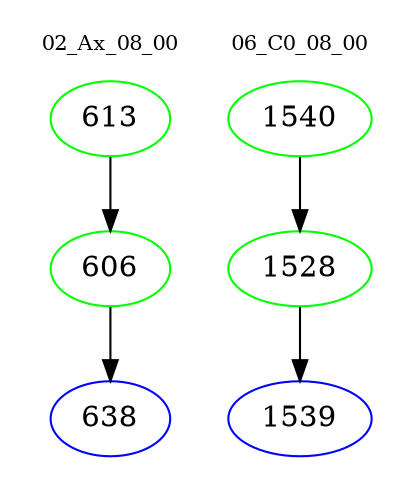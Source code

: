 digraph{
subgraph cluster_0 {
color = white
label = "02_Ax_08_00";
fontsize=10;
T0_613 [label="613", color="green"]
T0_613 -> T0_606 [color="black"]
T0_606 [label="606", color="green"]
T0_606 -> T0_638 [color="black"]
T0_638 [label="638", color="blue"]
}
subgraph cluster_1 {
color = white
label = "06_C0_08_00";
fontsize=10;
T1_1540 [label="1540", color="green"]
T1_1540 -> T1_1528 [color="black"]
T1_1528 [label="1528", color="green"]
T1_1528 -> T1_1539 [color="black"]
T1_1539 [label="1539", color="blue"]
}
}
